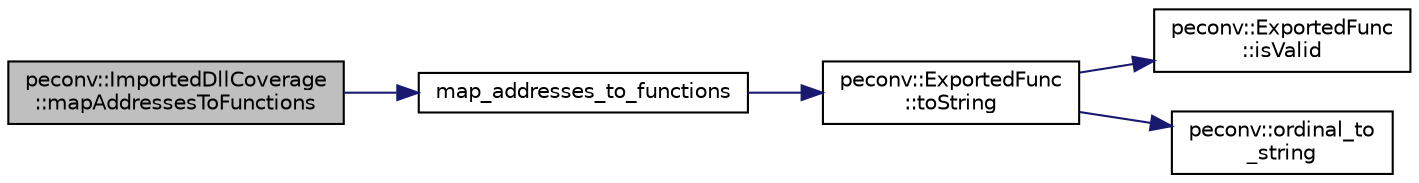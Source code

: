 digraph "peconv::ImportedDllCoverage::mapAddressesToFunctions"
{
 // LATEX_PDF_SIZE
  edge [fontname="Helvetica",fontsize="10",labelfontname="Helvetica",labelfontsize="10"];
  node [fontname="Helvetica",fontsize="10",shape=record];
  rankdir="LR";
  Node1 [label="peconv::ImportedDllCoverage\l::mapAddressesToFunctions",height=0.2,width=0.4,color="black", fillcolor="grey75", style="filled", fontcolor="black",tooltip=" "];
  Node1 -> Node2 [color="midnightblue",fontsize="10",style="solid",fontname="Helvetica"];
  Node2 [label="map_addresses_to_functions",height=0.2,width=0.4,color="black", fillcolor="white", style="filled",URL="$fix__imports_8cpp.html#ac9d621126f72b3d4363a96ab6547aa53",tooltip=" "];
  Node2 -> Node3 [color="midnightblue",fontsize="10",style="solid",fontname="Helvetica"];
  Node3 [label="peconv::ExportedFunc\l::toString",height=0.2,width=0.4,color="black", fillcolor="white", style="filled",URL="$classpeconv_1_1_exported_func.html#af723125e547c1e1459dbcd0a4ac02d0a",tooltip=" "];
  Node3 -> Node4 [color="midnightblue",fontsize="10",style="solid",fontname="Helvetica"];
  Node4 [label="peconv::ExportedFunc\l::isValid",height=0.2,width=0.4,color="black", fillcolor="white", style="filled",URL="$classpeconv_1_1_exported_func.html#a757f8be3c6b0a7a4b983c8824d663ffd",tooltip=" "];
  Node3 -> Node5 [color="midnightblue",fontsize="10",style="solid",fontname="Helvetica"];
  Node5 [label="peconv::ordinal_to\l_string",height=0.2,width=0.4,color="black", fillcolor="white", style="filled",URL="$namespacepeconv.html#a2fe6bfa1e17c0b4a1efcb195b482565e",tooltip=" "];
}

